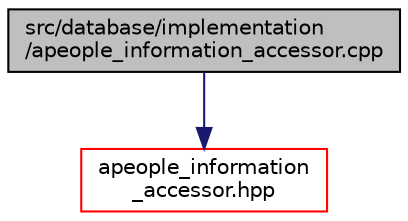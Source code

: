 digraph "src/database/implementation/apeople_information_accessor.cpp"
{
 // LATEX_PDF_SIZE
  edge [fontname="Helvetica",fontsize="10",labelfontname="Helvetica",labelfontsize="10"];
  node [fontname="Helvetica",fontsize="10",shape=record];
  Node1 [label="src/database/implementation\l/apeople_information_accessor.cpp",height=0.2,width=0.4,color="black", fillcolor="grey75", style="filled", fontcolor="black",tooltip=" "];
  Node1 -> Node2 [color="midnightblue",fontsize="10",style="solid",fontname="Helvetica"];
  Node2 [label="apeople_information\l_accessor.hpp",height=0.2,width=0.4,color="red", fillcolor="white", style="filled",URL="$apeople__information__accessor_8hpp.html",tooltip=" "];
}
